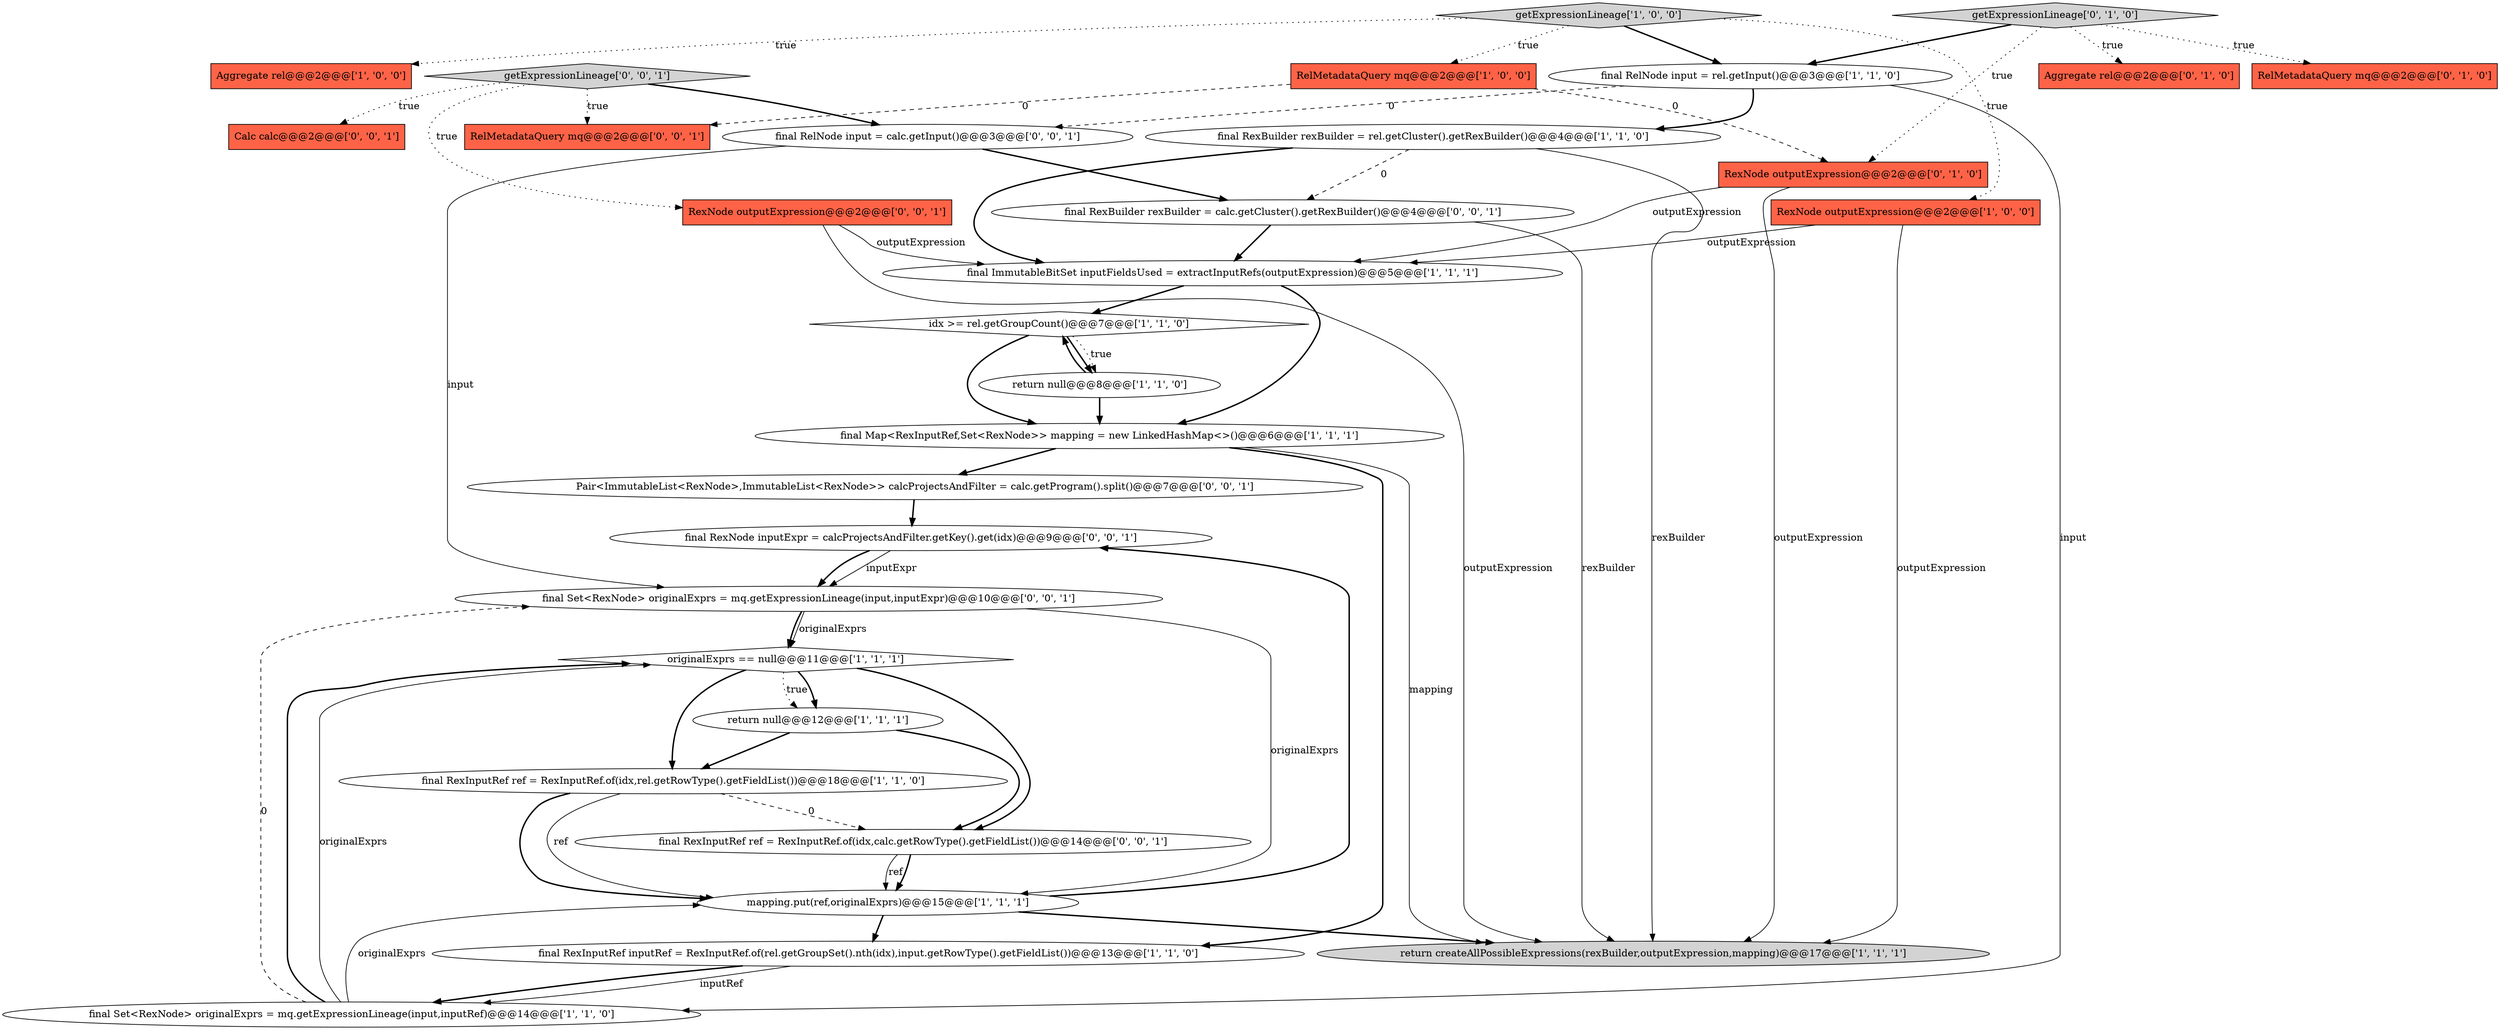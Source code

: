 digraph {
6 [style = filled, label = "RelMetadataQuery mq@@@2@@@['1', '0', '0']", fillcolor = tomato, shape = box image = "AAA1AAABBB1BBB"];
14 [style = filled, label = "final RexBuilder rexBuilder = rel.getCluster().getRexBuilder()@@@4@@@['1', '1', '0']", fillcolor = white, shape = ellipse image = "AAA0AAABBB1BBB"];
24 [style = filled, label = "final RexBuilder rexBuilder = calc.getCluster().getRexBuilder()@@@4@@@['0', '0', '1']", fillcolor = white, shape = ellipse image = "AAA0AAABBB3BBB"];
7 [style = filled, label = "getExpressionLineage['1', '0', '0']", fillcolor = lightgray, shape = diamond image = "AAA0AAABBB1BBB"];
16 [style = filled, label = "idx >= rel.getGroupCount()@@@7@@@['1', '1', '0']", fillcolor = white, shape = diamond image = "AAA0AAABBB1BBB"];
10 [style = filled, label = "final RelNode input = rel.getInput()@@@3@@@['1', '1', '0']", fillcolor = white, shape = ellipse image = "AAA0AAABBB1BBB"];
4 [style = filled, label = "final RexInputRef ref = RexInputRef.of(idx,rel.getRowType().getFieldList())@@@18@@@['1', '1', '0']", fillcolor = white, shape = ellipse image = "AAA0AAABBB1BBB"];
23 [style = filled, label = "Pair<ImmutableList<RexNode>,ImmutableList<RexNode>> calcProjectsAndFilter = calc.getProgram().split()@@@7@@@['0', '0', '1']", fillcolor = white, shape = ellipse image = "AAA0AAABBB3BBB"];
9 [style = filled, label = "final RexInputRef inputRef = RexInputRef.of(rel.getGroupSet().nth(idx),input.getRowType().getFieldList())@@@13@@@['1', '1', '0']", fillcolor = white, shape = ellipse image = "AAA0AAABBB1BBB"];
21 [style = filled, label = "Calc calc@@@2@@@['0', '0', '1']", fillcolor = tomato, shape = box image = "AAA0AAABBB3BBB"];
11 [style = filled, label = "originalExprs == null@@@11@@@['1', '1', '1']", fillcolor = white, shape = diamond image = "AAA0AAABBB1BBB"];
28 [style = filled, label = "final RelNode input = calc.getInput()@@@3@@@['0', '0', '1']", fillcolor = white, shape = ellipse image = "AAA0AAABBB3BBB"];
0 [style = filled, label = "Aggregate rel@@@2@@@['1', '0', '0']", fillcolor = tomato, shape = box image = "AAA0AAABBB1BBB"];
29 [style = filled, label = "final RexNode inputExpr = calcProjectsAndFilter.getKey().get(idx)@@@9@@@['0', '0', '1']", fillcolor = white, shape = ellipse image = "AAA0AAABBB3BBB"];
30 [style = filled, label = "final Set<RexNode> originalExprs = mq.getExpressionLineage(input,inputExpr)@@@10@@@['0', '0', '1']", fillcolor = white, shape = ellipse image = "AAA0AAABBB3BBB"];
13 [style = filled, label = "return createAllPossibleExpressions(rexBuilder,outputExpression,mapping)@@@17@@@['1', '1', '1']", fillcolor = lightgray, shape = ellipse image = "AAA0AAABBB1BBB"];
17 [style = filled, label = "Aggregate rel@@@2@@@['0', '1', '0']", fillcolor = tomato, shape = box image = "AAA0AAABBB2BBB"];
20 [style = filled, label = "getExpressionLineage['0', '1', '0']", fillcolor = lightgray, shape = diamond image = "AAA0AAABBB2BBB"];
1 [style = filled, label = "RexNode outputExpression@@@2@@@['1', '0', '0']", fillcolor = tomato, shape = box image = "AAA0AAABBB1BBB"];
19 [style = filled, label = "RexNode outputExpression@@@2@@@['0', '1', '0']", fillcolor = tomato, shape = box image = "AAA1AAABBB2BBB"];
22 [style = filled, label = "RexNode outputExpression@@@2@@@['0', '0', '1']", fillcolor = tomato, shape = box image = "AAA0AAABBB3BBB"];
2 [style = filled, label = "mapping.put(ref,originalExprs)@@@15@@@['1', '1', '1']", fillcolor = white, shape = ellipse image = "AAA0AAABBB1BBB"];
27 [style = filled, label = "RelMetadataQuery mq@@@2@@@['0', '0', '1']", fillcolor = tomato, shape = box image = "AAA0AAABBB3BBB"];
8 [style = filled, label = "final Map<RexInputRef,Set<RexNode>> mapping = new LinkedHashMap<>()@@@6@@@['1', '1', '1']", fillcolor = white, shape = ellipse image = "AAA0AAABBB1BBB"];
5 [style = filled, label = "final ImmutableBitSet inputFieldsUsed = extractInputRefs(outputExpression)@@@5@@@['1', '1', '1']", fillcolor = white, shape = ellipse image = "AAA0AAABBB1BBB"];
12 [style = filled, label = "return null@@@12@@@['1', '1', '1']", fillcolor = white, shape = ellipse image = "AAA0AAABBB1BBB"];
15 [style = filled, label = "final Set<RexNode> originalExprs = mq.getExpressionLineage(input,inputRef)@@@14@@@['1', '1', '0']", fillcolor = white, shape = ellipse image = "AAA0AAABBB1BBB"];
18 [style = filled, label = "RelMetadataQuery mq@@@2@@@['0', '1', '0']", fillcolor = tomato, shape = box image = "AAA0AAABBB2BBB"];
3 [style = filled, label = "return null@@@8@@@['1', '1', '0']", fillcolor = white, shape = ellipse image = "AAA0AAABBB1BBB"];
25 [style = filled, label = "final RexInputRef ref = RexInputRef.of(idx,calc.getRowType().getFieldList())@@@14@@@['0', '0', '1']", fillcolor = white, shape = ellipse image = "AAA0AAABBB3BBB"];
26 [style = filled, label = "getExpressionLineage['0', '0', '1']", fillcolor = lightgray, shape = diamond image = "AAA0AAABBB3BBB"];
19->5 [style = solid, label="outputExpression"];
14->24 [style = dashed, label="0"];
16->3 [style = bold, label=""];
25->2 [style = solid, label="ref"];
5->8 [style = bold, label=""];
7->6 [style = dotted, label="true"];
15->11 [style = solid, label="originalExprs"];
8->23 [style = bold, label=""];
16->8 [style = bold, label=""];
29->30 [style = bold, label=""];
10->14 [style = bold, label=""];
7->10 [style = bold, label=""];
20->17 [style = dotted, label="true"];
26->27 [style = dotted, label="true"];
11->4 [style = bold, label=""];
11->12 [style = dotted, label="true"];
1->5 [style = solid, label="outputExpression"];
24->13 [style = solid, label="rexBuilder"];
15->30 [style = dashed, label="0"];
10->28 [style = dashed, label="0"];
11->12 [style = bold, label=""];
4->2 [style = bold, label=""];
8->13 [style = solid, label="mapping"];
2->9 [style = bold, label=""];
3->16 [style = bold, label=""];
26->22 [style = dotted, label="true"];
7->0 [style = dotted, label="true"];
16->3 [style = dotted, label="true"];
25->2 [style = bold, label=""];
9->15 [style = solid, label="inputRef"];
28->30 [style = solid, label="input"];
24->5 [style = bold, label=""];
2->13 [style = bold, label=""];
20->10 [style = bold, label=""];
10->15 [style = solid, label="input"];
5->16 [style = bold, label=""];
23->29 [style = bold, label=""];
4->25 [style = dashed, label="0"];
15->2 [style = solid, label="originalExprs"];
30->11 [style = bold, label=""];
15->11 [style = bold, label=""];
12->4 [style = bold, label=""];
30->2 [style = solid, label="originalExprs"];
30->11 [style = solid, label="originalExprs"];
26->21 [style = dotted, label="true"];
9->15 [style = bold, label=""];
12->25 [style = bold, label=""];
3->8 [style = bold, label=""];
6->27 [style = dashed, label="0"];
22->13 [style = solid, label="outputExpression"];
6->19 [style = dashed, label="0"];
22->5 [style = solid, label="outputExpression"];
4->2 [style = solid, label="ref"];
8->9 [style = bold, label=""];
20->18 [style = dotted, label="true"];
28->24 [style = bold, label=""];
29->30 [style = solid, label="inputExpr"];
20->19 [style = dotted, label="true"];
26->28 [style = bold, label=""];
7->1 [style = dotted, label="true"];
2->29 [style = bold, label=""];
1->13 [style = solid, label="outputExpression"];
14->13 [style = solid, label="rexBuilder"];
11->25 [style = bold, label=""];
19->13 [style = solid, label="outputExpression"];
14->5 [style = bold, label=""];
}
